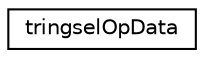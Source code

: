 digraph G
{
  edge [fontname="Helvetica",fontsize="10",labelfontname="Helvetica",labelfontsize="10"];
  node [fontname="Helvetica",fontsize="10",shape=record];
  rankdir=LR;
  Node1 [label="tringselOpData",height=0.2,width=0.4,color="black", fillcolor="white", style="filled",URL="$db/d13/structtringselOpData.html"];
}
